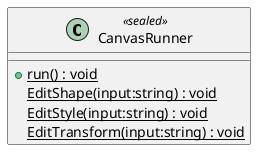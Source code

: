@startuml
class CanvasRunner <<sealed>> {
    + {static} run() : void
    {static} EditShape(input:string) : void
    {static} EditStyle(input:string) : void
    {static} EditTransform(input:string) : void
}
@enduml
